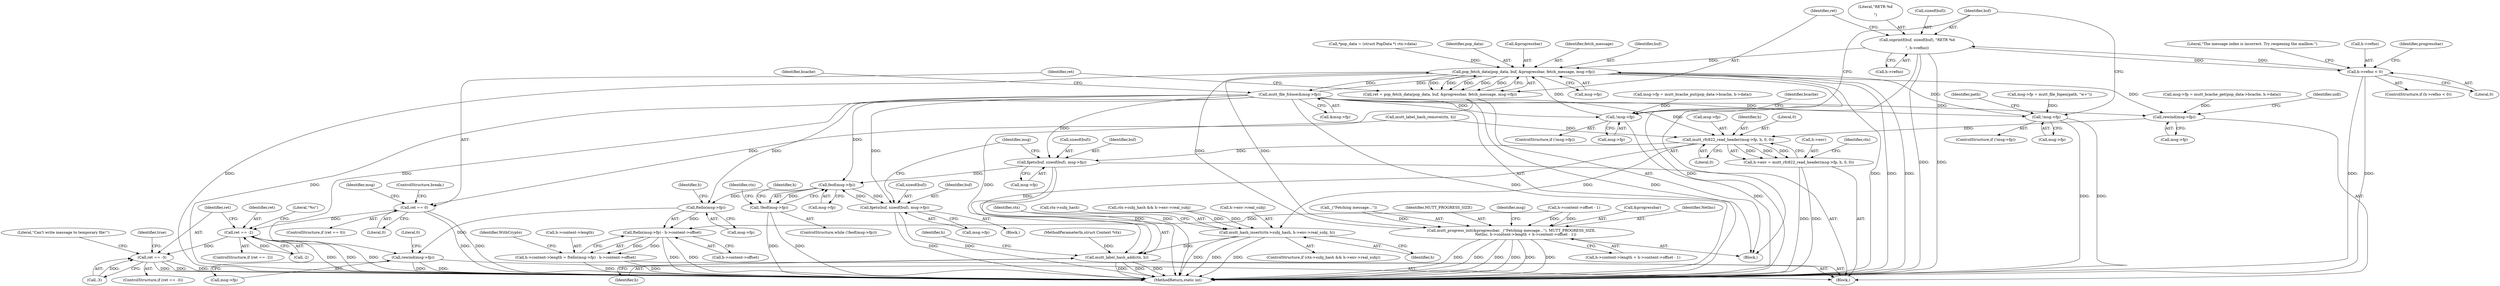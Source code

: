digraph "0_neomutt_9bfab35522301794483f8f9ed60820bdec9be59e_2@API" {
"1000309" [label="(Call,snprintf(buf, sizeof(buf), \"RETR %d\r\n\", h->refno))"];
"1000235" [label="(Call,h->refno < 0)"];
"1000309" [label="(Call,snprintf(buf, sizeof(buf), \"RETR %d\r\n\", h->refno))"];
"1000320" [label="(Call,pop_fetch_data(pop_data, buf, &progressbar, fetch_message, msg->fp))"];
"1000247" [label="(Call,mutt_progress_init(&progressbar, _(\"Fetching message...\"), MUTT_PROGRESS_SIZE,\n                        NetInc, h->content->length + h->content->offset - 1))"];
"1000318" [label="(Call,ret = pop_fetch_data(pop_data, buf, &progressbar, fetch_message, msg->fp))"];
"1000330" [label="(Call,ret == 0)"];
"1000345" [label="(Call,ret == -2)"];
"1000359" [label="(Call,ret == -3)"];
"1000334" [label="(Call,mutt_file_fclose(&msg->fp))"];
"1000279" [label="(Call,!msg->fp)"];
"1000299" [label="(Call,!msg->fp)"];
"1000394" [label="(Call,rewind(msg->fp))"];
"1000435" [label="(Call,mutt_rfc822_read_header(msg->fp, h, 0, 0))"];
"1000431" [label="(Call,h->env = mutt_rfc822_read_header(msg->fp, h, 0, 0))"];
"1000452" [label="(Call,mutt_hash_insert(ctx->subj_hash, h->env->real_subj, h))"];
"1000462" [label="(Call,mutt_label_hash_add(ctx, h))"];
"1000475" [label="(Call,fgets(buf, sizeof(buf), msg->fp))"];
"1000484" [label="(Call,feof(msg->fp))"];
"1000483" [label="(Call,!feof(msg->fp))"];
"1000497" [label="(Call,fgets(buf, sizeof(buf), msg->fp))"];
"1000511" [label="(Call,ftello(msg->fp))"];
"1000510" [label="(Call,ftello(msg->fp) - h->content->offset)"];
"1000504" [label="(Call,h->content->length = ftello(msg->fp) - h->content->offset)"];
"1000532" [label="(Call,rewind(msg->fp))"];
"1000333" [label="(ControlStructure,break;)"];
"1000351" [label="(Literal,\"%s\")"];
"1000440" [label="(Literal,0)"];
"1000499" [label="(Call,sizeof(buf))"];
"1000320" [label="(Call,pop_fetch_data(pop_data, buf, &progressbar, fetch_message, msg->fp))"];
"1000345" [label="(Call,ret == -2)"];
"1000395" [label="(Call,msg->fp)"];
"1000346" [label="(Identifier,ret)"];
"1000461" [label="(Identifier,h)"];
"1000463" [label="(Identifier,ctx)"];
"1000497" [label="(Call,fgets(buf, sizeof(buf), msg->fp))"];
"1000334" [label="(Call,mutt_file_fclose(&msg->fp))"];
"1000305" [label="(Identifier,path)"];
"1000248" [label="(Call,&progressbar)"];
"1000329" [label="(ControlStructure,if (ret == 0))"];
"1000291" [label="(Call,msg->fp = mutt_file_fopen(path, \"w+\"))"];
"1000498" [label="(Identifier,buf)"];
"1000482" [label="(ControlStructure,while (!feof(msg->fp)))"];
"1000124" [label="(Call,*pop_data = (struct PopData *) ctx->data)"];
"1000147" [label="(Call,msg->fp = mutt_bcache_get(pop_data->bcache, h->data))"];
"1000423" [label="(Call,mutt_label_hash_remove(ctx, h))"];
"1000532" [label="(Call,rewind(msg->fp))"];
"1000300" [label="(Call,msg->fp)"];
"1000488" [label="(Block,)"];
"1000464" [label="(Identifier,h)"];
"1000254" [label="(Call,h->content->length + h->content->offset - 1)"];
"1000467" [label="(Identifier,h)"];
"1000512" [label="(Call,msg->fp)"];
"1000501" [label="(Call,msg->fp)"];
"1000321" [label="(Identifier,pop_data)"];
"1000253" [label="(Identifier,NetInc)"];
"1000441" [label="(Literal,0)"];
"1000361" [label="(Call,-3)"];
"1000236" [label="(Call,h->refno)"];
"1000432" [label="(Call,h->env)"];
"1000225" [label="(Block,)"];
"1000477" [label="(Call,sizeof(buf))"];
"1000493" [label="(Identifier,ctx)"];
"1000323" [label="(Call,&progressbar)"];
"1000366" [label="(Literal,\"Can't write message to temporary file!\")"];
"1000476" [label="(Identifier,buf)"];
"1000510" [label="(Call,ftello(msg->fp) - h->content->offset)"];
"1000517" [label="(Identifier,h)"];
"1000299" [label="(Call,!msg->fp)"];
"1000267" [label="(Call,msg->fp = mutt_bcache_put(pop_data->bcache, h->data))"];
"1000358" [label="(ControlStructure,if (ret == -3))"];
"1000285" [label="(Identifier,bcache)"];
"1000337" [label="(Identifier,msg)"];
"1000250" [label="(Call,_(\"Fetching message...\"))"];
"1000462" [label="(Call,mutt_label_hash_add(ctx, h))"];
"1000326" [label="(Call,msg->fp)"];
"1000341" [label="(Identifier,bcache)"];
"1000359" [label="(Call,ret == -3)"];
"1000456" [label="(Call,h->env->real_subj)"];
"1000431" [label="(Call,h->env = mutt_rfc822_read_header(msg->fp, h, 0, 0))"];
"1000314" [label="(Call,h->refno)"];
"1000344" [label="(ControlStructure,if (ret == -2))"];
"1000479" [label="(Call,msg->fp)"];
"1000280" [label="(Call,msg->fp)"];
"1000443" [label="(Call,ctx->subj_hash && h->env->real_subj)"];
"1000234" [label="(ControlStructure,if (h->refno < 0))"];
"1000533" [label="(Call,msg->fp)"];
"1000486" [label="(Identifier,msg)"];
"1000249" [label="(Identifier,progressbar)"];
"1000330" [label="(Call,ret == 0)"];
"1000325" [label="(Identifier,fetch_message)"];
"1000485" [label="(Call,msg->fp)"];
"1000515" [label="(Call,h->content->offset)"];
"1000322" [label="(Identifier,buf)"];
"1000298" [label="(ControlStructure,if (!msg->fp))"];
"1000252" [label="(Identifier,MUTT_PROGRESS_SIZE)"];
"1000235" [label="(Call,h->refno < 0)"];
"1000243" [label="(Literal,\"The message index is incorrect. Try reopening the mailbox.\")"];
"1000335" [label="(Call,&msg->fp)"];
"1000439" [label="(Identifier,h)"];
"1000436" [label="(Call,msg->fp)"];
"1000115" [label="(Block,)"];
"1000507" [label="(Identifier,h)"];
"1000319" [label="(Identifier,ret)"];
"1000445" [label="(Identifier,ctx)"];
"1000347" [label="(Call,-2)"];
"1000279" [label="(Call,!msg->fp)"];
"1000331" [label="(Identifier,ret)"];
"1000399" [label="(Identifier,uidl)"];
"1000269" [label="(Identifier,msg)"];
"1000260" [label="(Call,h->content->offset - 1)"];
"1000309" [label="(Call,snprintf(buf, sizeof(buf), \"RETR %d\r\n\", h->refno))"];
"1000112" [label="(MethodParameterIn,struct Context *ctx)"];
"1000318" [label="(Call,ret = pop_fetch_data(pop_data, buf, &progressbar, fetch_message, msg->fp))"];
"1000278" [label="(ControlStructure,if (!msg->fp))"];
"1000504" [label="(Call,h->content->length = ftello(msg->fp) - h->content->offset)"];
"1000394" [label="(Call,rewind(msg->fp))"];
"1000475" [label="(Call,fgets(buf, sizeof(buf), msg->fp))"];
"1000224" [label="(Identifier,true)"];
"1000483" [label="(Call,!feof(msg->fp))"];
"1000360" [label="(Identifier,ret)"];
"1000311" [label="(Call,sizeof(buf))"];
"1000538" [label="(MethodReturn,static int)"];
"1000453" [label="(Call,ctx->subj_hash)"];
"1000522" [label="(Identifier,WithCrypto)"];
"1000239" [label="(Literal,0)"];
"1000537" [label="(Literal,0)"];
"1000313" [label="(Literal,\"RETR %d\r\n\")"];
"1000435" [label="(Call,mutt_rfc822_read_header(msg->fp, h, 0, 0))"];
"1000442" [label="(ControlStructure,if (ctx->subj_hash && h->env->real_subj))"];
"1000505" [label="(Call,h->content->length)"];
"1000310" [label="(Identifier,buf)"];
"1000332" [label="(Literal,0)"];
"1000247" [label="(Call,mutt_progress_init(&progressbar, _(\"Fetching message...\"), MUTT_PROGRESS_SIZE,\n                        NetInc, h->content->length + h->content->offset - 1))"];
"1000484" [label="(Call,feof(msg->fp))"];
"1000511" [label="(Call,ftello(msg->fp))"];
"1000452" [label="(Call,mutt_hash_insert(ctx->subj_hash, h->env->real_subj, h))"];
"1000309" -> "1000225"  [label="AST: "];
"1000309" -> "1000314"  [label="CFG: "];
"1000310" -> "1000309"  [label="AST: "];
"1000311" -> "1000309"  [label="AST: "];
"1000313" -> "1000309"  [label="AST: "];
"1000314" -> "1000309"  [label="AST: "];
"1000319" -> "1000309"  [label="CFG: "];
"1000309" -> "1000538"  [label="DDG: "];
"1000309" -> "1000538"  [label="DDG: "];
"1000309" -> "1000235"  [label="DDG: "];
"1000235" -> "1000309"  [label="DDG: "];
"1000309" -> "1000320"  [label="DDG: "];
"1000235" -> "1000234"  [label="AST: "];
"1000235" -> "1000239"  [label="CFG: "];
"1000236" -> "1000235"  [label="AST: "];
"1000239" -> "1000235"  [label="AST: "];
"1000243" -> "1000235"  [label="CFG: "];
"1000249" -> "1000235"  [label="CFG: "];
"1000235" -> "1000538"  [label="DDG: "];
"1000235" -> "1000538"  [label="DDG: "];
"1000320" -> "1000318"  [label="AST: "];
"1000320" -> "1000326"  [label="CFG: "];
"1000321" -> "1000320"  [label="AST: "];
"1000322" -> "1000320"  [label="AST: "];
"1000323" -> "1000320"  [label="AST: "];
"1000325" -> "1000320"  [label="AST: "];
"1000326" -> "1000320"  [label="AST: "];
"1000318" -> "1000320"  [label="CFG: "];
"1000320" -> "1000538"  [label="DDG: "];
"1000320" -> "1000538"  [label="DDG: "];
"1000320" -> "1000538"  [label="DDG: "];
"1000320" -> "1000538"  [label="DDG: "];
"1000320" -> "1000538"  [label="DDG: "];
"1000320" -> "1000247"  [label="DDG: "];
"1000320" -> "1000318"  [label="DDG: "];
"1000320" -> "1000318"  [label="DDG: "];
"1000320" -> "1000318"  [label="DDG: "];
"1000320" -> "1000318"  [label="DDG: "];
"1000320" -> "1000318"  [label="DDG: "];
"1000124" -> "1000320"  [label="DDG: "];
"1000247" -> "1000320"  [label="DDG: "];
"1000279" -> "1000320"  [label="DDG: "];
"1000299" -> "1000320"  [label="DDG: "];
"1000334" -> "1000320"  [label="DDG: "];
"1000320" -> "1000334"  [label="DDG: "];
"1000320" -> "1000394"  [label="DDG: "];
"1000247" -> "1000225"  [label="AST: "];
"1000247" -> "1000254"  [label="CFG: "];
"1000248" -> "1000247"  [label="AST: "];
"1000250" -> "1000247"  [label="AST: "];
"1000252" -> "1000247"  [label="AST: "];
"1000253" -> "1000247"  [label="AST: "];
"1000254" -> "1000247"  [label="AST: "];
"1000269" -> "1000247"  [label="CFG: "];
"1000247" -> "1000538"  [label="DDG: "];
"1000247" -> "1000538"  [label="DDG: "];
"1000247" -> "1000538"  [label="DDG: "];
"1000247" -> "1000538"  [label="DDG: "];
"1000247" -> "1000538"  [label="DDG: "];
"1000247" -> "1000538"  [label="DDG: "];
"1000250" -> "1000247"  [label="DDG: "];
"1000260" -> "1000247"  [label="DDG: "];
"1000260" -> "1000247"  [label="DDG: "];
"1000318" -> "1000225"  [label="AST: "];
"1000319" -> "1000318"  [label="AST: "];
"1000331" -> "1000318"  [label="CFG: "];
"1000318" -> "1000538"  [label="DDG: "];
"1000318" -> "1000330"  [label="DDG: "];
"1000330" -> "1000329"  [label="AST: "];
"1000330" -> "1000332"  [label="CFG: "];
"1000331" -> "1000330"  [label="AST: "];
"1000332" -> "1000330"  [label="AST: "];
"1000333" -> "1000330"  [label="CFG: "];
"1000337" -> "1000330"  [label="CFG: "];
"1000330" -> "1000538"  [label="DDG: "];
"1000330" -> "1000538"  [label="DDG: "];
"1000330" -> "1000345"  [label="DDG: "];
"1000345" -> "1000344"  [label="AST: "];
"1000345" -> "1000347"  [label="CFG: "];
"1000346" -> "1000345"  [label="AST: "];
"1000347" -> "1000345"  [label="AST: "];
"1000351" -> "1000345"  [label="CFG: "];
"1000360" -> "1000345"  [label="CFG: "];
"1000345" -> "1000538"  [label="DDG: "];
"1000345" -> "1000538"  [label="DDG: "];
"1000345" -> "1000538"  [label="DDG: "];
"1000347" -> "1000345"  [label="DDG: "];
"1000345" -> "1000359"  [label="DDG: "];
"1000359" -> "1000358"  [label="AST: "];
"1000359" -> "1000361"  [label="CFG: "];
"1000360" -> "1000359"  [label="AST: "];
"1000361" -> "1000359"  [label="AST: "];
"1000224" -> "1000359"  [label="CFG: "];
"1000366" -> "1000359"  [label="CFG: "];
"1000359" -> "1000538"  [label="DDG: "];
"1000359" -> "1000538"  [label="DDG: "];
"1000359" -> "1000538"  [label="DDG: "];
"1000361" -> "1000359"  [label="DDG: "];
"1000334" -> "1000225"  [label="AST: "];
"1000334" -> "1000335"  [label="CFG: "];
"1000335" -> "1000334"  [label="AST: "];
"1000341" -> "1000334"  [label="CFG: "];
"1000334" -> "1000538"  [label="DDG: "];
"1000334" -> "1000538"  [label="DDG: "];
"1000334" -> "1000279"  [label="DDG: "];
"1000334" -> "1000299"  [label="DDG: "];
"1000334" -> "1000394"  [label="DDG: "];
"1000334" -> "1000435"  [label="DDG: "];
"1000334" -> "1000475"  [label="DDG: "];
"1000334" -> "1000484"  [label="DDG: "];
"1000334" -> "1000497"  [label="DDG: "];
"1000334" -> "1000511"  [label="DDG: "];
"1000334" -> "1000532"  [label="DDG: "];
"1000279" -> "1000278"  [label="AST: "];
"1000279" -> "1000280"  [label="CFG: "];
"1000280" -> "1000279"  [label="AST: "];
"1000285" -> "1000279"  [label="CFG: "];
"1000310" -> "1000279"  [label="CFG: "];
"1000279" -> "1000538"  [label="DDG: "];
"1000267" -> "1000279"  [label="DDG: "];
"1000299" -> "1000298"  [label="AST: "];
"1000299" -> "1000300"  [label="CFG: "];
"1000300" -> "1000299"  [label="AST: "];
"1000305" -> "1000299"  [label="CFG: "];
"1000310" -> "1000299"  [label="CFG: "];
"1000299" -> "1000538"  [label="DDG: "];
"1000299" -> "1000538"  [label="DDG: "];
"1000291" -> "1000299"  [label="DDG: "];
"1000394" -> "1000115"  [label="AST: "];
"1000394" -> "1000395"  [label="CFG: "];
"1000395" -> "1000394"  [label="AST: "];
"1000399" -> "1000394"  [label="CFG: "];
"1000147" -> "1000394"  [label="DDG: "];
"1000394" -> "1000435"  [label="DDG: "];
"1000435" -> "1000431"  [label="AST: "];
"1000435" -> "1000441"  [label="CFG: "];
"1000436" -> "1000435"  [label="AST: "];
"1000439" -> "1000435"  [label="AST: "];
"1000440" -> "1000435"  [label="AST: "];
"1000441" -> "1000435"  [label="AST: "];
"1000431" -> "1000435"  [label="CFG: "];
"1000435" -> "1000431"  [label="DDG: "];
"1000435" -> "1000431"  [label="DDG: "];
"1000435" -> "1000431"  [label="DDG: "];
"1000423" -> "1000435"  [label="DDG: "];
"1000435" -> "1000452"  [label="DDG: "];
"1000435" -> "1000462"  [label="DDG: "];
"1000435" -> "1000475"  [label="DDG: "];
"1000431" -> "1000115"  [label="AST: "];
"1000432" -> "1000431"  [label="AST: "];
"1000445" -> "1000431"  [label="CFG: "];
"1000431" -> "1000538"  [label="DDG: "];
"1000431" -> "1000538"  [label="DDG: "];
"1000452" -> "1000442"  [label="AST: "];
"1000452" -> "1000461"  [label="CFG: "];
"1000453" -> "1000452"  [label="AST: "];
"1000456" -> "1000452"  [label="AST: "];
"1000461" -> "1000452"  [label="AST: "];
"1000463" -> "1000452"  [label="CFG: "];
"1000452" -> "1000538"  [label="DDG: "];
"1000452" -> "1000538"  [label="DDG: "];
"1000452" -> "1000538"  [label="DDG: "];
"1000443" -> "1000452"  [label="DDG: "];
"1000443" -> "1000452"  [label="DDG: "];
"1000452" -> "1000462"  [label="DDG: "];
"1000462" -> "1000115"  [label="AST: "];
"1000462" -> "1000464"  [label="CFG: "];
"1000463" -> "1000462"  [label="AST: "];
"1000464" -> "1000462"  [label="AST: "];
"1000467" -> "1000462"  [label="CFG: "];
"1000462" -> "1000538"  [label="DDG: "];
"1000462" -> "1000538"  [label="DDG: "];
"1000462" -> "1000538"  [label="DDG: "];
"1000423" -> "1000462"  [label="DDG: "];
"1000112" -> "1000462"  [label="DDG: "];
"1000475" -> "1000115"  [label="AST: "];
"1000475" -> "1000479"  [label="CFG: "];
"1000476" -> "1000475"  [label="AST: "];
"1000477" -> "1000475"  [label="AST: "];
"1000479" -> "1000475"  [label="AST: "];
"1000486" -> "1000475"  [label="CFG: "];
"1000475" -> "1000538"  [label="DDG: "];
"1000475" -> "1000538"  [label="DDG: "];
"1000475" -> "1000484"  [label="DDG: "];
"1000484" -> "1000483"  [label="AST: "];
"1000484" -> "1000485"  [label="CFG: "];
"1000485" -> "1000484"  [label="AST: "];
"1000483" -> "1000484"  [label="CFG: "];
"1000484" -> "1000483"  [label="DDG: "];
"1000497" -> "1000484"  [label="DDG: "];
"1000484" -> "1000497"  [label="DDG: "];
"1000484" -> "1000511"  [label="DDG: "];
"1000483" -> "1000482"  [label="AST: "];
"1000493" -> "1000483"  [label="CFG: "];
"1000507" -> "1000483"  [label="CFG: "];
"1000483" -> "1000538"  [label="DDG: "];
"1000483" -> "1000538"  [label="DDG: "];
"1000497" -> "1000488"  [label="AST: "];
"1000497" -> "1000501"  [label="CFG: "];
"1000498" -> "1000497"  [label="AST: "];
"1000499" -> "1000497"  [label="AST: "];
"1000501" -> "1000497"  [label="AST: "];
"1000486" -> "1000497"  [label="CFG: "];
"1000497" -> "1000538"  [label="DDG: "];
"1000497" -> "1000538"  [label="DDG: "];
"1000511" -> "1000510"  [label="AST: "];
"1000511" -> "1000512"  [label="CFG: "];
"1000512" -> "1000511"  [label="AST: "];
"1000517" -> "1000511"  [label="CFG: "];
"1000511" -> "1000510"  [label="DDG: "];
"1000511" -> "1000532"  [label="DDG: "];
"1000510" -> "1000504"  [label="AST: "];
"1000510" -> "1000515"  [label="CFG: "];
"1000515" -> "1000510"  [label="AST: "];
"1000504" -> "1000510"  [label="CFG: "];
"1000510" -> "1000538"  [label="DDG: "];
"1000510" -> "1000538"  [label="DDG: "];
"1000510" -> "1000504"  [label="DDG: "];
"1000510" -> "1000504"  [label="DDG: "];
"1000260" -> "1000510"  [label="DDG: "];
"1000504" -> "1000115"  [label="AST: "];
"1000505" -> "1000504"  [label="AST: "];
"1000522" -> "1000504"  [label="CFG: "];
"1000504" -> "1000538"  [label="DDG: "];
"1000504" -> "1000538"  [label="DDG: "];
"1000532" -> "1000115"  [label="AST: "];
"1000532" -> "1000533"  [label="CFG: "];
"1000533" -> "1000532"  [label="AST: "];
"1000537" -> "1000532"  [label="CFG: "];
"1000532" -> "1000538"  [label="DDG: "];
"1000532" -> "1000538"  [label="DDG: "];
}
